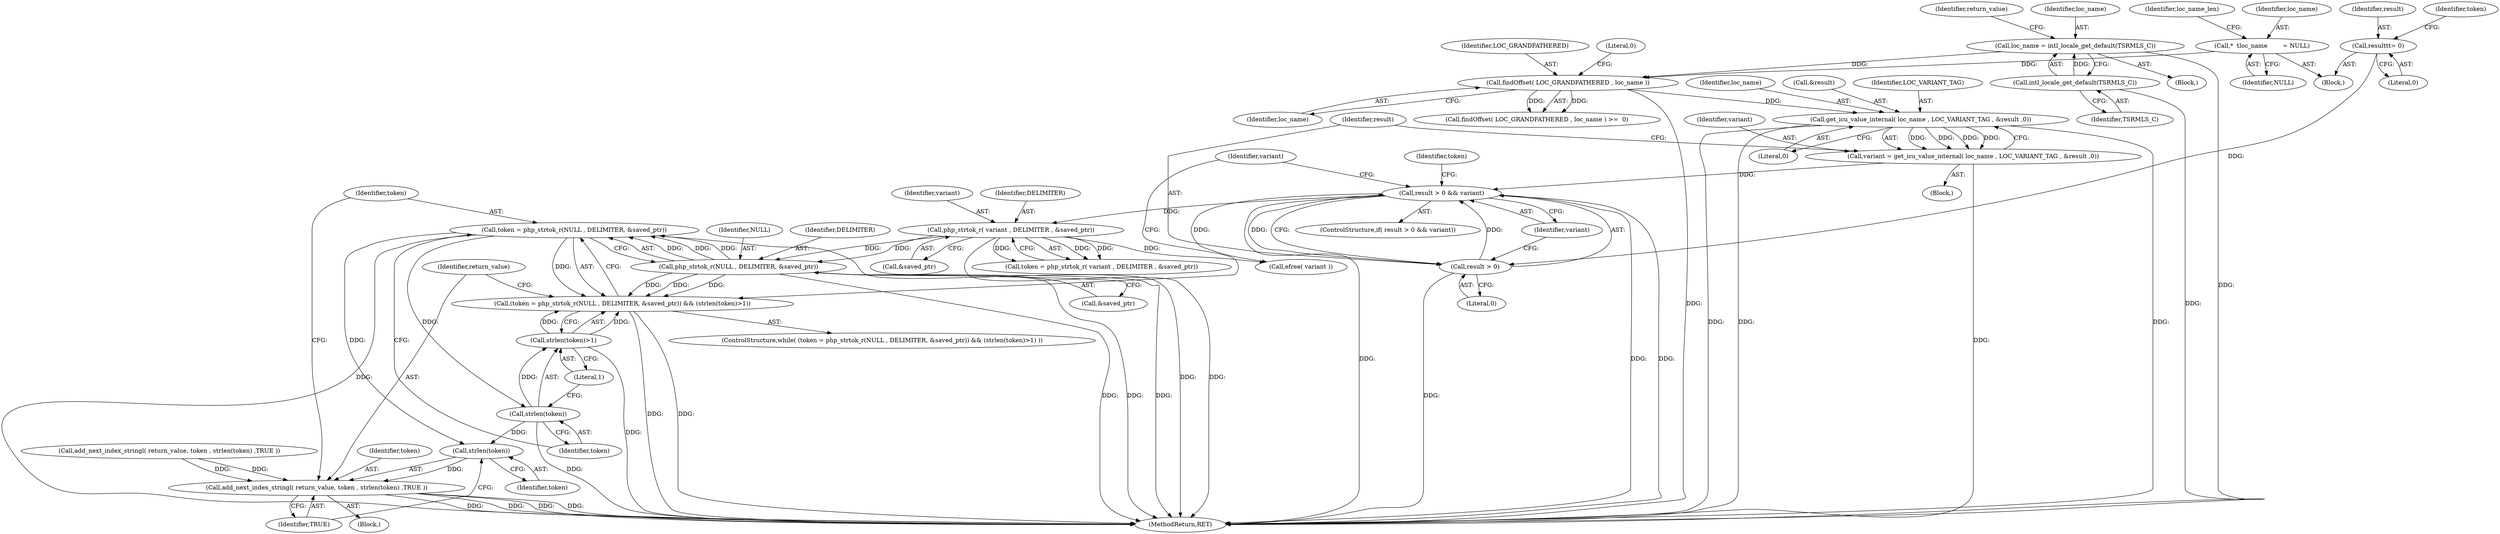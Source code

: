 digraph "0_php-src_97eff7eb57fc2320c267a949cffd622c38712484?w=1_9@API" {
"1000184" [label="(Call,token = php_strtok_r(NULL , DELIMITER, &saved_ptr))"];
"1000186" [label="(Call,php_strtok_r(NULL , DELIMITER, &saved_ptr))"];
"1000171" [label="(Call,php_strtok_r( variant , DELIMITER , &saved_ptr))"];
"1000163" [label="(Call,result > 0 && variant)"];
"1000164" [label="(Call,result > 0)"];
"1000117" [label="(Call,result\t\t= 0)"];
"1000154" [label="(Call,variant = get_icu_value_internal( loc_name , LOC_VARIANT_TAG , &result ,0))"];
"1000156" [label="(Call,get_icu_value_internal( loc_name , LOC_VARIANT_TAG , &result ,0))"];
"1000147" [label="(Call,findOffset( LOC_GRANDFATHERED , loc_name ))"];
"1000139" [label="(Call,loc_name = intl_locale_get_default(TSRMLS_C))"];
"1000141" [label="(Call,intl_locale_get_default(TSRMLS_C))"];
"1000109" [label="(Call,*  \tloc_name        = NULL)"];
"1000183" [label="(Call,(token = php_strtok_r(NULL , DELIMITER, &saved_ptr)) && (strlen(token)>1))"];
"1000192" [label="(Call,strlen(token))"];
"1000191" [label="(Call,strlen(token)>1)"];
"1000199" [label="(Call,strlen(token))"];
"1000196" [label="(Call,add_next_index_stringl( return_value, token , strlen(token) ,TRUE ))"];
"1000157" [label="(Identifier,loc_name)"];
"1000114" [label="(Identifier,loc_name_len)"];
"1000169" [label="(Call,token = php_strtok_r( variant , DELIMITER , &saved_ptr))"];
"1000201" [label="(Identifier,TRUE)"];
"1000186" [label="(Call,php_strtok_r(NULL , DELIMITER, &saved_ptr))"];
"1000166" [label="(Literal,0)"];
"1000148" [label="(Identifier,LOC_GRANDFATHERED)"];
"1000184" [label="(Call,token = php_strtok_r(NULL , DELIMITER, &saved_ptr))"];
"1000146" [label="(Call,findOffset( LOC_GRANDFATHERED , loc_name ) >=  0)"];
"1000167" [label="(Identifier,variant)"];
"1000172" [label="(Identifier,variant)"];
"1000117" [label="(Call,result\t\t= 0)"];
"1000107" [label="(Block,)"];
"1000193" [label="(Identifier,token)"];
"1000165" [label="(Identifier,result)"];
"1000174" [label="(Call,&saved_ptr)"];
"1000161" [label="(Literal,0)"];
"1000199" [label="(Call,strlen(token))"];
"1000144" [label="(Identifier,return_value)"];
"1000111" [label="(Identifier,NULL)"];
"1000196" [label="(Call,add_next_index_stringl( return_value, token , strlen(token) ,TRUE ))"];
"1000188" [label="(Identifier,DELIMITER)"];
"1000189" [label="(Call,&saved_ptr)"];
"1000191" [label="(Call,strlen(token)>1)"];
"1000142" [label="(Identifier,TSRMLS_C)"];
"1000187" [label="(Identifier,NULL)"];
"1000200" [label="(Identifier,token)"];
"1000195" [label="(Block,)"];
"1000164" [label="(Call,result > 0)"];
"1000198" [label="(Identifier,token)"];
"1000163" [label="(Call,result > 0 && variant)"];
"1000159" [label="(Call,&result)"];
"1000207" [label="(MethodReturn,RET)"];
"1000147" [label="(Call,findOffset( LOC_GRANDFATHERED , loc_name ))"];
"1000110" [label="(Identifier,loc_name)"];
"1000156" [label="(Call,get_icu_value_internal( loc_name , LOC_VARIANT_TAG , &result ,0))"];
"1000185" [label="(Identifier,token)"];
"1000203" [label="(Identifier,variant)"];
"1000194" [label="(Literal,1)"];
"1000170" [label="(Identifier,token)"];
"1000176" [label="(Call,add_next_index_stringl( return_value, token , strlen(token) ,TRUE ))"];
"1000173" [label="(Identifier,DELIMITER)"];
"1000192" [label="(Call,strlen(token))"];
"1000205" [label="(Call,efree( variant ))"];
"1000118" [label="(Identifier,result)"];
"1000150" [label="(Literal,0)"];
"1000158" [label="(Identifier,LOC_VARIANT_TAG)"];
"1000140" [label="(Identifier,loc_name)"];
"1000141" [label="(Call,intl_locale_get_default(TSRMLS_C))"];
"1000197" [label="(Identifier,return_value)"];
"1000182" [label="(ControlStructure,while( (token = php_strtok_r(NULL , DELIMITER, &saved_ptr)) && (strlen(token)>1) ))"];
"1000139" [label="(Call,loc_name = intl_locale_get_default(TSRMLS_C))"];
"1000153" [label="(Block,)"];
"1000171" [label="(Call,php_strtok_r( variant , DELIMITER , &saved_ptr))"];
"1000119" [label="(Literal,0)"];
"1000183" [label="(Call,(token = php_strtok_r(NULL , DELIMITER, &saved_ptr)) && (strlen(token)>1))"];
"1000155" [label="(Identifier,variant)"];
"1000162" [label="(ControlStructure,if( result > 0 && variant))"];
"1000122" [label="(Identifier,token)"];
"1000149" [label="(Identifier,loc_name)"];
"1000138" [label="(Block,)"];
"1000109" [label="(Call,*  \tloc_name        = NULL)"];
"1000154" [label="(Call,variant = get_icu_value_internal( loc_name , LOC_VARIANT_TAG , &result ,0))"];
"1000184" -> "1000183"  [label="AST: "];
"1000184" -> "1000186"  [label="CFG: "];
"1000185" -> "1000184"  [label="AST: "];
"1000186" -> "1000184"  [label="AST: "];
"1000193" -> "1000184"  [label="CFG: "];
"1000183" -> "1000184"  [label="CFG: "];
"1000184" -> "1000207"  [label="DDG: "];
"1000184" -> "1000207"  [label="DDG: "];
"1000184" -> "1000183"  [label="DDG: "];
"1000186" -> "1000184"  [label="DDG: "];
"1000186" -> "1000184"  [label="DDG: "];
"1000186" -> "1000184"  [label="DDG: "];
"1000184" -> "1000192"  [label="DDG: "];
"1000184" -> "1000199"  [label="DDG: "];
"1000186" -> "1000189"  [label="CFG: "];
"1000187" -> "1000186"  [label="AST: "];
"1000188" -> "1000186"  [label="AST: "];
"1000189" -> "1000186"  [label="AST: "];
"1000186" -> "1000207"  [label="DDG: "];
"1000186" -> "1000207"  [label="DDG: "];
"1000186" -> "1000207"  [label="DDG: "];
"1000186" -> "1000183"  [label="DDG: "];
"1000186" -> "1000183"  [label="DDG: "];
"1000186" -> "1000183"  [label="DDG: "];
"1000171" -> "1000186"  [label="DDG: "];
"1000171" -> "1000186"  [label="DDG: "];
"1000171" -> "1000169"  [label="AST: "];
"1000171" -> "1000174"  [label="CFG: "];
"1000172" -> "1000171"  [label="AST: "];
"1000173" -> "1000171"  [label="AST: "];
"1000174" -> "1000171"  [label="AST: "];
"1000169" -> "1000171"  [label="CFG: "];
"1000171" -> "1000207"  [label="DDG: "];
"1000171" -> "1000169"  [label="DDG: "];
"1000171" -> "1000169"  [label="DDG: "];
"1000171" -> "1000169"  [label="DDG: "];
"1000163" -> "1000171"  [label="DDG: "];
"1000171" -> "1000205"  [label="DDG: "];
"1000163" -> "1000162"  [label="AST: "];
"1000163" -> "1000164"  [label="CFG: "];
"1000163" -> "1000167"  [label="CFG: "];
"1000164" -> "1000163"  [label="AST: "];
"1000167" -> "1000163"  [label="AST: "];
"1000170" -> "1000163"  [label="CFG: "];
"1000203" -> "1000163"  [label="CFG: "];
"1000163" -> "1000207"  [label="DDG: "];
"1000163" -> "1000207"  [label="DDG: "];
"1000163" -> "1000207"  [label="DDG: "];
"1000164" -> "1000163"  [label="DDG: "];
"1000164" -> "1000163"  [label="DDG: "];
"1000154" -> "1000163"  [label="DDG: "];
"1000163" -> "1000205"  [label="DDG: "];
"1000164" -> "1000166"  [label="CFG: "];
"1000165" -> "1000164"  [label="AST: "];
"1000166" -> "1000164"  [label="AST: "];
"1000167" -> "1000164"  [label="CFG: "];
"1000164" -> "1000207"  [label="DDG: "];
"1000117" -> "1000164"  [label="DDG: "];
"1000117" -> "1000107"  [label="AST: "];
"1000117" -> "1000119"  [label="CFG: "];
"1000118" -> "1000117"  [label="AST: "];
"1000119" -> "1000117"  [label="AST: "];
"1000122" -> "1000117"  [label="CFG: "];
"1000154" -> "1000153"  [label="AST: "];
"1000154" -> "1000156"  [label="CFG: "];
"1000155" -> "1000154"  [label="AST: "];
"1000156" -> "1000154"  [label="AST: "];
"1000165" -> "1000154"  [label="CFG: "];
"1000154" -> "1000207"  [label="DDG: "];
"1000156" -> "1000154"  [label="DDG: "];
"1000156" -> "1000154"  [label="DDG: "];
"1000156" -> "1000154"  [label="DDG: "];
"1000156" -> "1000154"  [label="DDG: "];
"1000156" -> "1000161"  [label="CFG: "];
"1000157" -> "1000156"  [label="AST: "];
"1000158" -> "1000156"  [label="AST: "];
"1000159" -> "1000156"  [label="AST: "];
"1000161" -> "1000156"  [label="AST: "];
"1000156" -> "1000207"  [label="DDG: "];
"1000156" -> "1000207"  [label="DDG: "];
"1000156" -> "1000207"  [label="DDG: "];
"1000147" -> "1000156"  [label="DDG: "];
"1000147" -> "1000146"  [label="AST: "];
"1000147" -> "1000149"  [label="CFG: "];
"1000148" -> "1000147"  [label="AST: "];
"1000149" -> "1000147"  [label="AST: "];
"1000150" -> "1000147"  [label="CFG: "];
"1000147" -> "1000207"  [label="DDG: "];
"1000147" -> "1000146"  [label="DDG: "];
"1000147" -> "1000146"  [label="DDG: "];
"1000139" -> "1000147"  [label="DDG: "];
"1000109" -> "1000147"  [label="DDG: "];
"1000139" -> "1000138"  [label="AST: "];
"1000139" -> "1000141"  [label="CFG: "];
"1000140" -> "1000139"  [label="AST: "];
"1000141" -> "1000139"  [label="AST: "];
"1000144" -> "1000139"  [label="CFG: "];
"1000139" -> "1000207"  [label="DDG: "];
"1000141" -> "1000139"  [label="DDG: "];
"1000141" -> "1000142"  [label="CFG: "];
"1000142" -> "1000141"  [label="AST: "];
"1000141" -> "1000207"  [label="DDG: "];
"1000109" -> "1000107"  [label="AST: "];
"1000109" -> "1000111"  [label="CFG: "];
"1000110" -> "1000109"  [label="AST: "];
"1000111" -> "1000109"  [label="AST: "];
"1000114" -> "1000109"  [label="CFG: "];
"1000183" -> "1000182"  [label="AST: "];
"1000183" -> "1000191"  [label="CFG: "];
"1000191" -> "1000183"  [label="AST: "];
"1000197" -> "1000183"  [label="CFG: "];
"1000203" -> "1000183"  [label="CFG: "];
"1000183" -> "1000207"  [label="DDG: "];
"1000183" -> "1000207"  [label="DDG: "];
"1000191" -> "1000183"  [label="DDG: "];
"1000191" -> "1000183"  [label="DDG: "];
"1000192" -> "1000191"  [label="AST: "];
"1000192" -> "1000193"  [label="CFG: "];
"1000193" -> "1000192"  [label="AST: "];
"1000194" -> "1000192"  [label="CFG: "];
"1000192" -> "1000207"  [label="DDG: "];
"1000192" -> "1000191"  [label="DDG: "];
"1000192" -> "1000199"  [label="DDG: "];
"1000191" -> "1000194"  [label="CFG: "];
"1000194" -> "1000191"  [label="AST: "];
"1000191" -> "1000207"  [label="DDG: "];
"1000199" -> "1000196"  [label="AST: "];
"1000199" -> "1000200"  [label="CFG: "];
"1000200" -> "1000199"  [label="AST: "];
"1000201" -> "1000199"  [label="CFG: "];
"1000199" -> "1000196"  [label="DDG: "];
"1000196" -> "1000195"  [label="AST: "];
"1000196" -> "1000201"  [label="CFG: "];
"1000197" -> "1000196"  [label="AST: "];
"1000198" -> "1000196"  [label="AST: "];
"1000201" -> "1000196"  [label="AST: "];
"1000185" -> "1000196"  [label="CFG: "];
"1000196" -> "1000207"  [label="DDG: "];
"1000196" -> "1000207"  [label="DDG: "];
"1000196" -> "1000207"  [label="DDG: "];
"1000196" -> "1000207"  [label="DDG: "];
"1000176" -> "1000196"  [label="DDG: "];
"1000176" -> "1000196"  [label="DDG: "];
}
